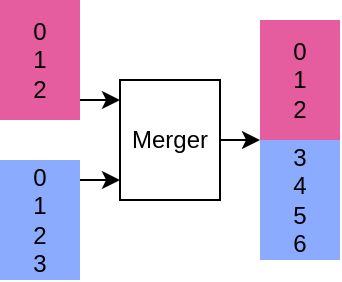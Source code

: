 <mxfile version="24.4.4" type="github">
  <diagram name="Page-1" id="XlX-9rtMUSkEQd4OlaJQ">
    <mxGraphModel dx="683" dy="378" grid="1" gridSize="10" guides="1" tooltips="1" connect="1" arrows="1" fold="1" page="1" pageScale="1" pageWidth="850" pageHeight="1100" math="0" shadow="0">
      <root>
        <mxCell id="0" />
        <mxCell id="1" parent="0" />
        <mxCell id="u2swivjqMbDGmnADW4ua-1" value="&lt;div&gt;0&lt;/div&gt;&lt;div&gt;1&lt;/div&gt;&lt;div&gt;2&lt;/div&gt;" style="rounded=0;whiteSpace=wrap;html=1;fillColor=#dc267f;strokeColor=none;opacity=75;" parent="1" vertex="1">
          <mxGeometry x="120" y="30" width="40" height="60" as="geometry" />
        </mxCell>
        <mxCell id="u2swivjqMbDGmnADW4ua-2" value="&lt;div&gt;0&lt;/div&gt;&lt;div&gt;1&lt;/div&gt;&lt;div&gt;2&lt;/div&gt;&lt;div&gt;3&lt;br&gt;&lt;/div&gt;" style="rounded=0;whiteSpace=wrap;html=1;fillColor=#648fff;strokeColor=none;opacity=75;" parent="1" vertex="1">
          <mxGeometry x="120" y="110" width="40" height="60" as="geometry" />
        </mxCell>
        <mxCell id="u2swivjqMbDGmnADW4ua-3" value="&lt;div&gt;Merger&lt;/div&gt;" style="rounded=0;whiteSpace=wrap;html=1;" parent="1" vertex="1">
          <mxGeometry x="180" y="70" width="50" height="60" as="geometry" />
        </mxCell>
        <mxCell id="u2swivjqMbDGmnADW4ua-4" value="" style="endArrow=classic;html=1;rounded=0;" parent="1" edge="1">
          <mxGeometry width="50" height="50" relative="1" as="geometry">
            <mxPoint x="160" y="120" as="sourcePoint" />
            <mxPoint x="180" y="120" as="targetPoint" />
          </mxGeometry>
        </mxCell>
        <mxCell id="u2swivjqMbDGmnADW4ua-5" value="" style="endArrow=classic;html=1;rounded=0;" parent="1" edge="1">
          <mxGeometry width="50" height="50" relative="1" as="geometry">
            <mxPoint x="160" y="80" as="sourcePoint" />
            <mxPoint x="180" y="80" as="targetPoint" />
          </mxGeometry>
        </mxCell>
        <mxCell id="u2swivjqMbDGmnADW4ua-7" value="&lt;div&gt;0&lt;/div&gt;&lt;div&gt;1&lt;/div&gt;&lt;div&gt;2&lt;/div&gt;" style="rounded=0;whiteSpace=wrap;html=1;fillColor=#dc267f;strokeColor=none;glass=0;shadow=0;gradientColor=none;opacity=75;" parent="1" vertex="1">
          <mxGeometry x="250" y="40" width="40" height="60" as="geometry" />
        </mxCell>
        <mxCell id="u2swivjqMbDGmnADW4ua-8" value="&lt;div&gt;3&lt;/div&gt;&lt;div&gt;4&lt;/div&gt;&lt;div&gt;5&lt;/div&gt;&lt;div&gt;6&lt;br&gt;&lt;/div&gt;" style="rounded=0;whiteSpace=wrap;html=1;fillColor=#648fff;strokeColor=none;opacity=75;" parent="1" vertex="1">
          <mxGeometry x="250" y="100" width="40" height="60" as="geometry" />
        </mxCell>
        <mxCell id="u2swivjqMbDGmnADW4ua-9" value="" style="endArrow=classic;html=1;rounded=0;" parent="1" edge="1">
          <mxGeometry width="50" height="50" relative="1" as="geometry">
            <mxPoint x="230" y="100" as="sourcePoint" />
            <mxPoint x="250" y="100" as="targetPoint" />
          </mxGeometry>
        </mxCell>
      </root>
    </mxGraphModel>
  </diagram>
</mxfile>

